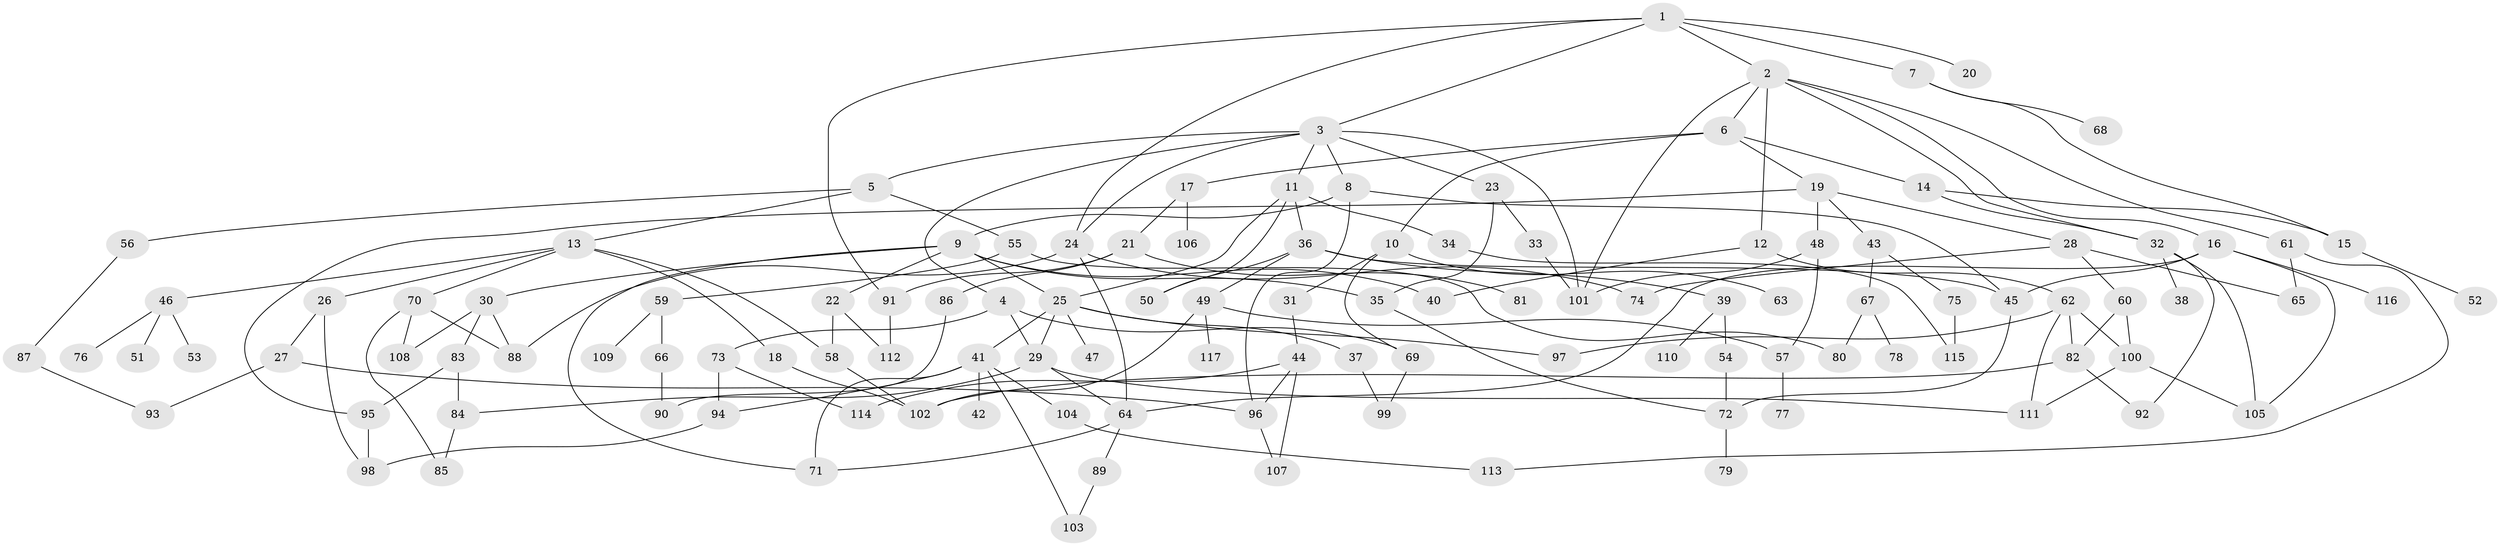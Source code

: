 // coarse degree distribution, {6: 0.04938271604938271, 10: 0.012345679012345678, 8: 0.037037037037037035, 5: 0.12345679012345678, 4: 0.14814814814814814, 7: 0.024691358024691357, 3: 0.2222222222222222, 2: 0.18518518518518517, 1: 0.19753086419753085}
// Generated by graph-tools (version 1.1) at 2025/23/03/03/25 07:23:35]
// undirected, 117 vertices, 173 edges
graph export_dot {
graph [start="1"]
  node [color=gray90,style=filled];
  1;
  2;
  3;
  4;
  5;
  6;
  7;
  8;
  9;
  10;
  11;
  12;
  13;
  14;
  15;
  16;
  17;
  18;
  19;
  20;
  21;
  22;
  23;
  24;
  25;
  26;
  27;
  28;
  29;
  30;
  31;
  32;
  33;
  34;
  35;
  36;
  37;
  38;
  39;
  40;
  41;
  42;
  43;
  44;
  45;
  46;
  47;
  48;
  49;
  50;
  51;
  52;
  53;
  54;
  55;
  56;
  57;
  58;
  59;
  60;
  61;
  62;
  63;
  64;
  65;
  66;
  67;
  68;
  69;
  70;
  71;
  72;
  73;
  74;
  75;
  76;
  77;
  78;
  79;
  80;
  81;
  82;
  83;
  84;
  85;
  86;
  87;
  88;
  89;
  90;
  91;
  92;
  93;
  94;
  95;
  96;
  97;
  98;
  99;
  100;
  101;
  102;
  103;
  104;
  105;
  106;
  107;
  108;
  109;
  110;
  111;
  112;
  113;
  114;
  115;
  116;
  117;
  1 -- 2;
  1 -- 3;
  1 -- 7;
  1 -- 20;
  1 -- 24;
  1 -- 91;
  2 -- 6;
  2 -- 12;
  2 -- 16;
  2 -- 61;
  2 -- 32;
  2 -- 101;
  3 -- 4;
  3 -- 5;
  3 -- 8;
  3 -- 11;
  3 -- 23;
  3 -- 24;
  3 -- 101;
  4 -- 73;
  4 -- 69;
  4 -- 29;
  5 -- 13;
  5 -- 55;
  5 -- 56;
  6 -- 10;
  6 -- 14;
  6 -- 17;
  6 -- 19;
  7 -- 68;
  7 -- 15;
  8 -- 9;
  8 -- 45;
  8 -- 96;
  9 -- 22;
  9 -- 25;
  9 -- 30;
  9 -- 40;
  9 -- 71;
  9 -- 35;
  10 -- 31;
  10 -- 63;
  10 -- 69;
  11 -- 34;
  11 -- 36;
  11 -- 50;
  11 -- 25;
  12 -- 62;
  12 -- 40;
  13 -- 18;
  13 -- 26;
  13 -- 46;
  13 -- 70;
  13 -- 58;
  14 -- 15;
  14 -- 32;
  15 -- 52;
  16 -- 116;
  16 -- 45;
  16 -- 105;
  16 -- 64;
  17 -- 21;
  17 -- 106;
  18 -- 102;
  19 -- 28;
  19 -- 43;
  19 -- 48;
  19 -- 95;
  21 -- 81;
  21 -- 86;
  21 -- 91;
  22 -- 58;
  22 -- 112;
  23 -- 33;
  23 -- 35;
  24 -- 74;
  24 -- 64;
  24 -- 88;
  25 -- 29;
  25 -- 37;
  25 -- 41;
  25 -- 47;
  25 -- 97;
  26 -- 27;
  26 -- 98;
  27 -- 96;
  27 -- 93;
  28 -- 60;
  28 -- 65;
  28 -- 74;
  29 -- 64;
  29 -- 84;
  29 -- 111;
  30 -- 83;
  30 -- 88;
  30 -- 108;
  31 -- 44;
  32 -- 38;
  32 -- 105;
  32 -- 92;
  33 -- 101;
  34 -- 115;
  35 -- 72;
  36 -- 39;
  36 -- 45;
  36 -- 49;
  36 -- 50;
  37 -- 99;
  39 -- 54;
  39 -- 110;
  41 -- 42;
  41 -- 103;
  41 -- 104;
  41 -- 71;
  41 -- 94;
  43 -- 67;
  43 -- 75;
  44 -- 96;
  44 -- 107;
  44 -- 114;
  45 -- 72;
  46 -- 51;
  46 -- 53;
  46 -- 76;
  48 -- 57;
  48 -- 101;
  49 -- 117;
  49 -- 57;
  49 -- 102;
  54 -- 72;
  55 -- 59;
  55 -- 80;
  56 -- 87;
  57 -- 77;
  58 -- 102;
  59 -- 66;
  59 -- 109;
  60 -- 100;
  60 -- 82;
  61 -- 113;
  61 -- 65;
  62 -- 82;
  62 -- 97;
  62 -- 111;
  62 -- 100;
  64 -- 89;
  64 -- 71;
  66 -- 90;
  67 -- 78;
  67 -- 80;
  69 -- 99;
  70 -- 85;
  70 -- 88;
  70 -- 108;
  72 -- 79;
  73 -- 94;
  73 -- 114;
  75 -- 115;
  82 -- 92;
  82 -- 102;
  83 -- 95;
  83 -- 84;
  84 -- 85;
  86 -- 90;
  87 -- 93;
  89 -- 103;
  91 -- 112;
  94 -- 98;
  95 -- 98;
  96 -- 107;
  100 -- 111;
  100 -- 105;
  104 -- 113;
}

